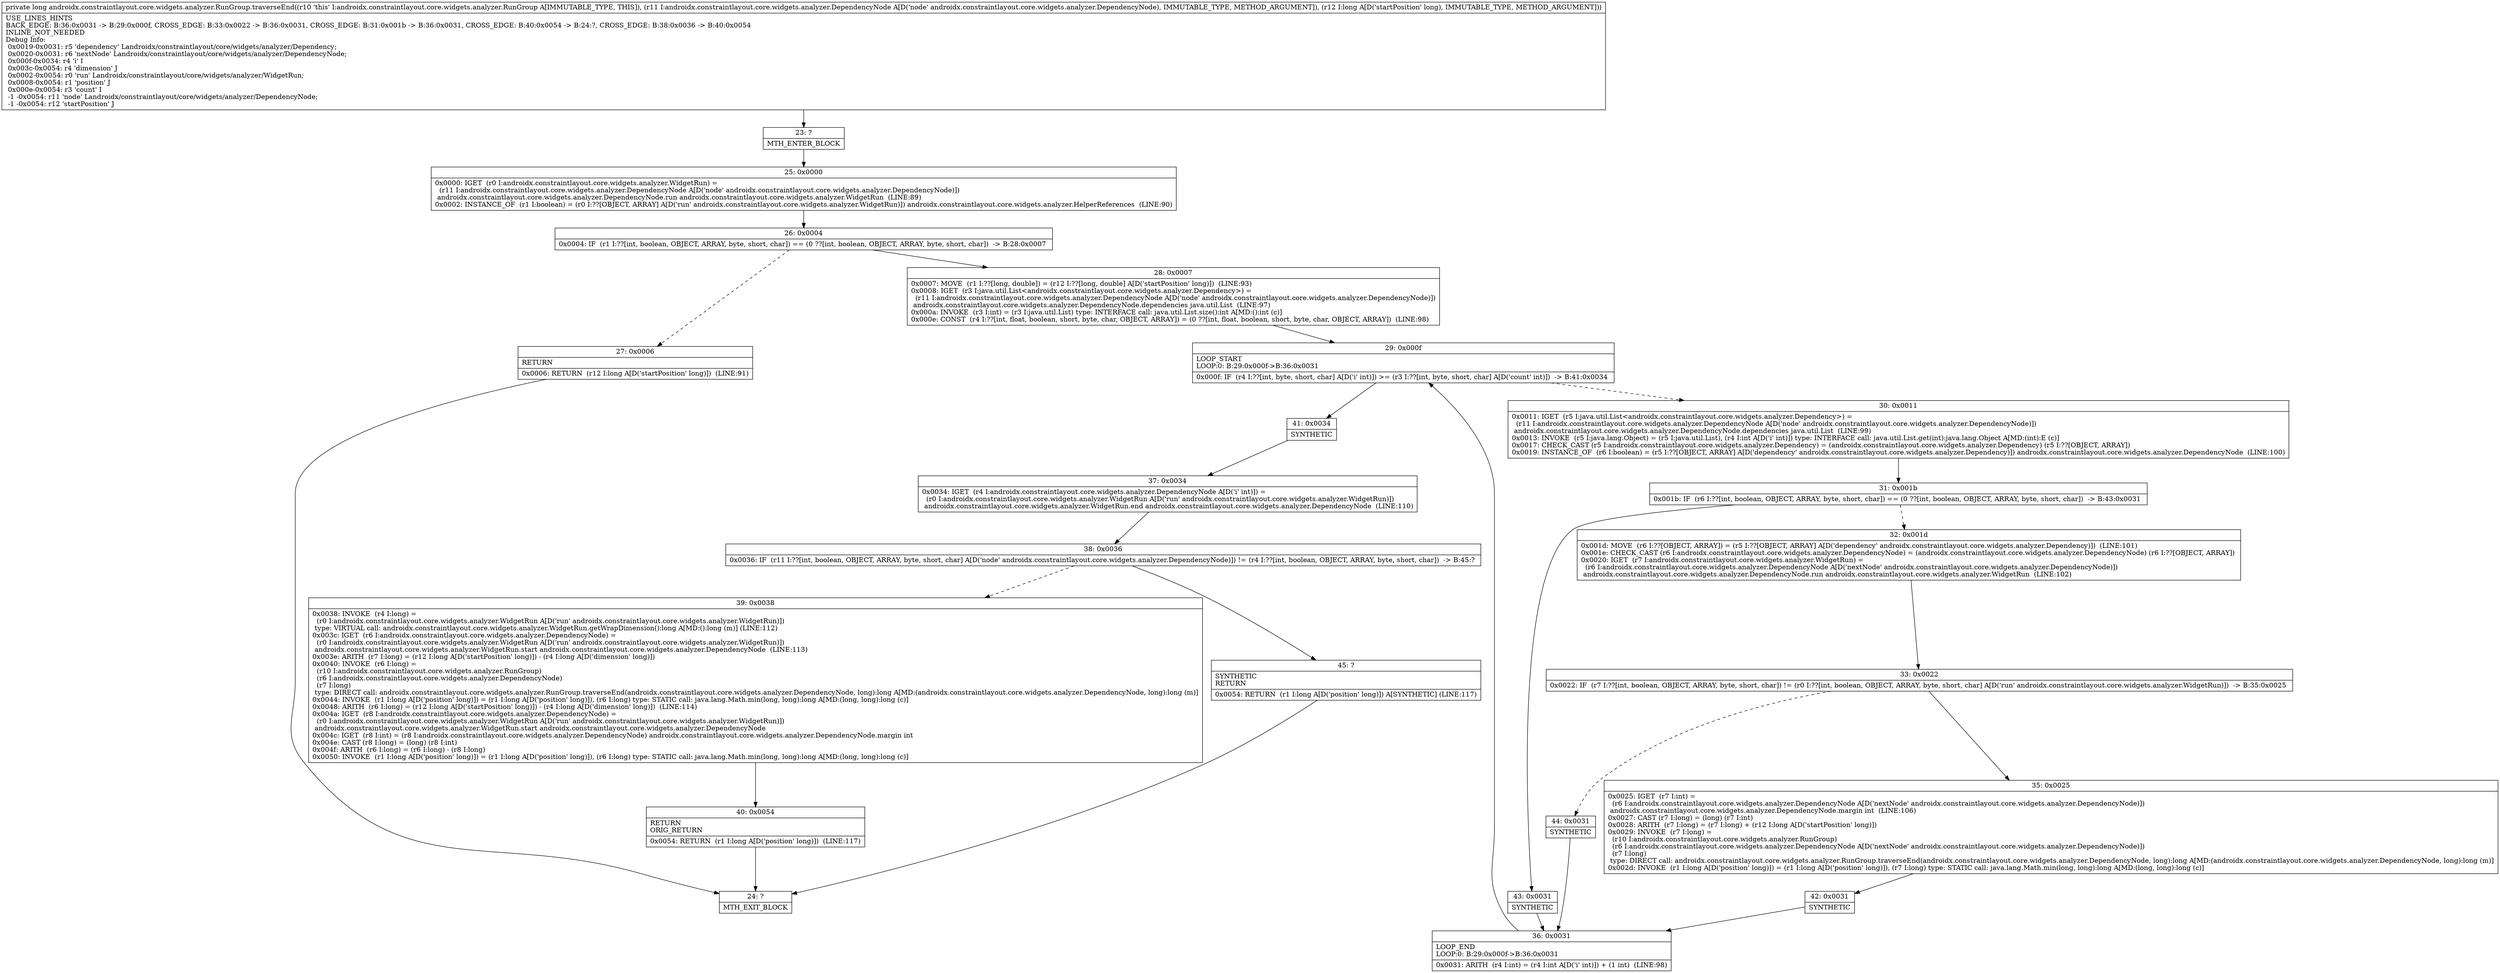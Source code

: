 digraph "CFG forandroidx.constraintlayout.core.widgets.analyzer.RunGroup.traverseEnd(Landroidx\/constraintlayout\/core\/widgets\/analyzer\/DependencyNode;J)J" {
Node_23 [shape=record,label="{23\:\ ?|MTH_ENTER_BLOCK\l}"];
Node_25 [shape=record,label="{25\:\ 0x0000|0x0000: IGET  (r0 I:androidx.constraintlayout.core.widgets.analyzer.WidgetRun) = \l  (r11 I:androidx.constraintlayout.core.widgets.analyzer.DependencyNode A[D('node' androidx.constraintlayout.core.widgets.analyzer.DependencyNode)])\l androidx.constraintlayout.core.widgets.analyzer.DependencyNode.run androidx.constraintlayout.core.widgets.analyzer.WidgetRun  (LINE:89)\l0x0002: INSTANCE_OF  (r1 I:boolean) = (r0 I:??[OBJECT, ARRAY] A[D('run' androidx.constraintlayout.core.widgets.analyzer.WidgetRun)]) androidx.constraintlayout.core.widgets.analyzer.HelperReferences  (LINE:90)\l}"];
Node_26 [shape=record,label="{26\:\ 0x0004|0x0004: IF  (r1 I:??[int, boolean, OBJECT, ARRAY, byte, short, char]) == (0 ??[int, boolean, OBJECT, ARRAY, byte, short, char])  \-\> B:28:0x0007 \l}"];
Node_27 [shape=record,label="{27\:\ 0x0006|RETURN\l|0x0006: RETURN  (r12 I:long A[D('startPosition' long)])  (LINE:91)\l}"];
Node_24 [shape=record,label="{24\:\ ?|MTH_EXIT_BLOCK\l}"];
Node_28 [shape=record,label="{28\:\ 0x0007|0x0007: MOVE  (r1 I:??[long, double]) = (r12 I:??[long, double] A[D('startPosition' long)])  (LINE:93)\l0x0008: IGET  (r3 I:java.util.List\<androidx.constraintlayout.core.widgets.analyzer.Dependency\>) = \l  (r11 I:androidx.constraintlayout.core.widgets.analyzer.DependencyNode A[D('node' androidx.constraintlayout.core.widgets.analyzer.DependencyNode)])\l androidx.constraintlayout.core.widgets.analyzer.DependencyNode.dependencies java.util.List  (LINE:97)\l0x000a: INVOKE  (r3 I:int) = (r3 I:java.util.List) type: INTERFACE call: java.util.List.size():int A[MD:():int (c)]\l0x000e: CONST  (r4 I:??[int, float, boolean, short, byte, char, OBJECT, ARRAY]) = (0 ??[int, float, boolean, short, byte, char, OBJECT, ARRAY])  (LINE:98)\l}"];
Node_29 [shape=record,label="{29\:\ 0x000f|LOOP_START\lLOOP:0: B:29:0x000f\-\>B:36:0x0031\l|0x000f: IF  (r4 I:??[int, byte, short, char] A[D('i' int)]) \>= (r3 I:??[int, byte, short, char] A[D('count' int)])  \-\> B:41:0x0034 \l}"];
Node_30 [shape=record,label="{30\:\ 0x0011|0x0011: IGET  (r5 I:java.util.List\<androidx.constraintlayout.core.widgets.analyzer.Dependency\>) = \l  (r11 I:androidx.constraintlayout.core.widgets.analyzer.DependencyNode A[D('node' androidx.constraintlayout.core.widgets.analyzer.DependencyNode)])\l androidx.constraintlayout.core.widgets.analyzer.DependencyNode.dependencies java.util.List  (LINE:99)\l0x0013: INVOKE  (r5 I:java.lang.Object) = (r5 I:java.util.List), (r4 I:int A[D('i' int)]) type: INTERFACE call: java.util.List.get(int):java.lang.Object A[MD:(int):E (c)]\l0x0017: CHECK_CAST (r5 I:androidx.constraintlayout.core.widgets.analyzer.Dependency) = (androidx.constraintlayout.core.widgets.analyzer.Dependency) (r5 I:??[OBJECT, ARRAY]) \l0x0019: INSTANCE_OF  (r6 I:boolean) = (r5 I:??[OBJECT, ARRAY] A[D('dependency' androidx.constraintlayout.core.widgets.analyzer.Dependency)]) androidx.constraintlayout.core.widgets.analyzer.DependencyNode  (LINE:100)\l}"];
Node_31 [shape=record,label="{31\:\ 0x001b|0x001b: IF  (r6 I:??[int, boolean, OBJECT, ARRAY, byte, short, char]) == (0 ??[int, boolean, OBJECT, ARRAY, byte, short, char])  \-\> B:43:0x0031 \l}"];
Node_32 [shape=record,label="{32\:\ 0x001d|0x001d: MOVE  (r6 I:??[OBJECT, ARRAY]) = (r5 I:??[OBJECT, ARRAY] A[D('dependency' androidx.constraintlayout.core.widgets.analyzer.Dependency)])  (LINE:101)\l0x001e: CHECK_CAST (r6 I:androidx.constraintlayout.core.widgets.analyzer.DependencyNode) = (androidx.constraintlayout.core.widgets.analyzer.DependencyNode) (r6 I:??[OBJECT, ARRAY]) \l0x0020: IGET  (r7 I:androidx.constraintlayout.core.widgets.analyzer.WidgetRun) = \l  (r6 I:androidx.constraintlayout.core.widgets.analyzer.DependencyNode A[D('nextNode' androidx.constraintlayout.core.widgets.analyzer.DependencyNode)])\l androidx.constraintlayout.core.widgets.analyzer.DependencyNode.run androidx.constraintlayout.core.widgets.analyzer.WidgetRun  (LINE:102)\l}"];
Node_33 [shape=record,label="{33\:\ 0x0022|0x0022: IF  (r7 I:??[int, boolean, OBJECT, ARRAY, byte, short, char]) != (r0 I:??[int, boolean, OBJECT, ARRAY, byte, short, char] A[D('run' androidx.constraintlayout.core.widgets.analyzer.WidgetRun)])  \-\> B:35:0x0025 \l}"];
Node_35 [shape=record,label="{35\:\ 0x0025|0x0025: IGET  (r7 I:int) = \l  (r6 I:androidx.constraintlayout.core.widgets.analyzer.DependencyNode A[D('nextNode' androidx.constraintlayout.core.widgets.analyzer.DependencyNode)])\l androidx.constraintlayout.core.widgets.analyzer.DependencyNode.margin int  (LINE:106)\l0x0027: CAST (r7 I:long) = (long) (r7 I:int) \l0x0028: ARITH  (r7 I:long) = (r7 I:long) + (r12 I:long A[D('startPosition' long)]) \l0x0029: INVOKE  (r7 I:long) = \l  (r10 I:androidx.constraintlayout.core.widgets.analyzer.RunGroup)\l  (r6 I:androidx.constraintlayout.core.widgets.analyzer.DependencyNode A[D('nextNode' androidx.constraintlayout.core.widgets.analyzer.DependencyNode)])\l  (r7 I:long)\l type: DIRECT call: androidx.constraintlayout.core.widgets.analyzer.RunGroup.traverseEnd(androidx.constraintlayout.core.widgets.analyzer.DependencyNode, long):long A[MD:(androidx.constraintlayout.core.widgets.analyzer.DependencyNode, long):long (m)]\l0x002d: INVOKE  (r1 I:long A[D('position' long)]) = (r1 I:long A[D('position' long)]), (r7 I:long) type: STATIC call: java.lang.Math.min(long, long):long A[MD:(long, long):long (c)]\l}"];
Node_42 [shape=record,label="{42\:\ 0x0031|SYNTHETIC\l}"];
Node_36 [shape=record,label="{36\:\ 0x0031|LOOP_END\lLOOP:0: B:29:0x000f\-\>B:36:0x0031\l|0x0031: ARITH  (r4 I:int) = (r4 I:int A[D('i' int)]) + (1 int)  (LINE:98)\l}"];
Node_44 [shape=record,label="{44\:\ 0x0031|SYNTHETIC\l}"];
Node_43 [shape=record,label="{43\:\ 0x0031|SYNTHETIC\l}"];
Node_41 [shape=record,label="{41\:\ 0x0034|SYNTHETIC\l}"];
Node_37 [shape=record,label="{37\:\ 0x0034|0x0034: IGET  (r4 I:androidx.constraintlayout.core.widgets.analyzer.DependencyNode A[D('i' int)]) = \l  (r0 I:androidx.constraintlayout.core.widgets.analyzer.WidgetRun A[D('run' androidx.constraintlayout.core.widgets.analyzer.WidgetRun)])\l androidx.constraintlayout.core.widgets.analyzer.WidgetRun.end androidx.constraintlayout.core.widgets.analyzer.DependencyNode  (LINE:110)\l}"];
Node_38 [shape=record,label="{38\:\ 0x0036|0x0036: IF  (r11 I:??[int, boolean, OBJECT, ARRAY, byte, short, char] A[D('node' androidx.constraintlayout.core.widgets.analyzer.DependencyNode)]) != (r4 I:??[int, boolean, OBJECT, ARRAY, byte, short, char])  \-\> B:45:? \l}"];
Node_39 [shape=record,label="{39\:\ 0x0038|0x0038: INVOKE  (r4 I:long) = \l  (r0 I:androidx.constraintlayout.core.widgets.analyzer.WidgetRun A[D('run' androidx.constraintlayout.core.widgets.analyzer.WidgetRun)])\l type: VIRTUAL call: androidx.constraintlayout.core.widgets.analyzer.WidgetRun.getWrapDimension():long A[MD:():long (m)] (LINE:112)\l0x003c: IGET  (r6 I:androidx.constraintlayout.core.widgets.analyzer.DependencyNode) = \l  (r0 I:androidx.constraintlayout.core.widgets.analyzer.WidgetRun A[D('run' androidx.constraintlayout.core.widgets.analyzer.WidgetRun)])\l androidx.constraintlayout.core.widgets.analyzer.WidgetRun.start androidx.constraintlayout.core.widgets.analyzer.DependencyNode  (LINE:113)\l0x003e: ARITH  (r7 I:long) = (r12 I:long A[D('startPosition' long)]) \- (r4 I:long A[D('dimension' long)]) \l0x0040: INVOKE  (r6 I:long) = \l  (r10 I:androidx.constraintlayout.core.widgets.analyzer.RunGroup)\l  (r6 I:androidx.constraintlayout.core.widgets.analyzer.DependencyNode)\l  (r7 I:long)\l type: DIRECT call: androidx.constraintlayout.core.widgets.analyzer.RunGroup.traverseEnd(androidx.constraintlayout.core.widgets.analyzer.DependencyNode, long):long A[MD:(androidx.constraintlayout.core.widgets.analyzer.DependencyNode, long):long (m)]\l0x0044: INVOKE  (r1 I:long A[D('position' long)]) = (r1 I:long A[D('position' long)]), (r6 I:long) type: STATIC call: java.lang.Math.min(long, long):long A[MD:(long, long):long (c)]\l0x0048: ARITH  (r6 I:long) = (r12 I:long A[D('startPosition' long)]) \- (r4 I:long A[D('dimension' long)])  (LINE:114)\l0x004a: IGET  (r8 I:androidx.constraintlayout.core.widgets.analyzer.DependencyNode) = \l  (r0 I:androidx.constraintlayout.core.widgets.analyzer.WidgetRun A[D('run' androidx.constraintlayout.core.widgets.analyzer.WidgetRun)])\l androidx.constraintlayout.core.widgets.analyzer.WidgetRun.start androidx.constraintlayout.core.widgets.analyzer.DependencyNode \l0x004c: IGET  (r8 I:int) = (r8 I:androidx.constraintlayout.core.widgets.analyzer.DependencyNode) androidx.constraintlayout.core.widgets.analyzer.DependencyNode.margin int \l0x004e: CAST (r8 I:long) = (long) (r8 I:int) \l0x004f: ARITH  (r6 I:long) = (r6 I:long) \- (r8 I:long) \l0x0050: INVOKE  (r1 I:long A[D('position' long)]) = (r1 I:long A[D('position' long)]), (r6 I:long) type: STATIC call: java.lang.Math.min(long, long):long A[MD:(long, long):long (c)]\l}"];
Node_40 [shape=record,label="{40\:\ 0x0054|RETURN\lORIG_RETURN\l|0x0054: RETURN  (r1 I:long A[D('position' long)])  (LINE:117)\l}"];
Node_45 [shape=record,label="{45\:\ ?|SYNTHETIC\lRETURN\l|0x0054: RETURN  (r1 I:long A[D('position' long)]) A[SYNTHETIC] (LINE:117)\l}"];
MethodNode[shape=record,label="{private long androidx.constraintlayout.core.widgets.analyzer.RunGroup.traverseEnd((r10 'this' I:androidx.constraintlayout.core.widgets.analyzer.RunGroup A[IMMUTABLE_TYPE, THIS]), (r11 I:androidx.constraintlayout.core.widgets.analyzer.DependencyNode A[D('node' androidx.constraintlayout.core.widgets.analyzer.DependencyNode), IMMUTABLE_TYPE, METHOD_ARGUMENT]), (r12 I:long A[D('startPosition' long), IMMUTABLE_TYPE, METHOD_ARGUMENT]))  | USE_LINES_HINTS\lBACK_EDGE: B:36:0x0031 \-\> B:29:0x000f, CROSS_EDGE: B:33:0x0022 \-\> B:36:0x0031, CROSS_EDGE: B:31:0x001b \-\> B:36:0x0031, CROSS_EDGE: B:40:0x0054 \-\> B:24:?, CROSS_EDGE: B:38:0x0036 \-\> B:40:0x0054\lINLINE_NOT_NEEDED\lDebug Info:\l  0x0019\-0x0031: r5 'dependency' Landroidx\/constraintlayout\/core\/widgets\/analyzer\/Dependency;\l  0x0020\-0x0031: r6 'nextNode' Landroidx\/constraintlayout\/core\/widgets\/analyzer\/DependencyNode;\l  0x000f\-0x0034: r4 'i' I\l  0x003c\-0x0054: r4 'dimension' J\l  0x0002\-0x0054: r0 'run' Landroidx\/constraintlayout\/core\/widgets\/analyzer\/WidgetRun;\l  0x0008\-0x0054: r1 'position' J\l  0x000e\-0x0054: r3 'count' I\l  \-1 \-0x0054: r11 'node' Landroidx\/constraintlayout\/core\/widgets\/analyzer\/DependencyNode;\l  \-1 \-0x0054: r12 'startPosition' J\l}"];
MethodNode -> Node_23;Node_23 -> Node_25;
Node_25 -> Node_26;
Node_26 -> Node_27[style=dashed];
Node_26 -> Node_28;
Node_27 -> Node_24;
Node_28 -> Node_29;
Node_29 -> Node_30[style=dashed];
Node_29 -> Node_41;
Node_30 -> Node_31;
Node_31 -> Node_32[style=dashed];
Node_31 -> Node_43;
Node_32 -> Node_33;
Node_33 -> Node_35;
Node_33 -> Node_44[style=dashed];
Node_35 -> Node_42;
Node_42 -> Node_36;
Node_36 -> Node_29;
Node_44 -> Node_36;
Node_43 -> Node_36;
Node_41 -> Node_37;
Node_37 -> Node_38;
Node_38 -> Node_39[style=dashed];
Node_38 -> Node_45;
Node_39 -> Node_40;
Node_40 -> Node_24;
Node_45 -> Node_24;
}

